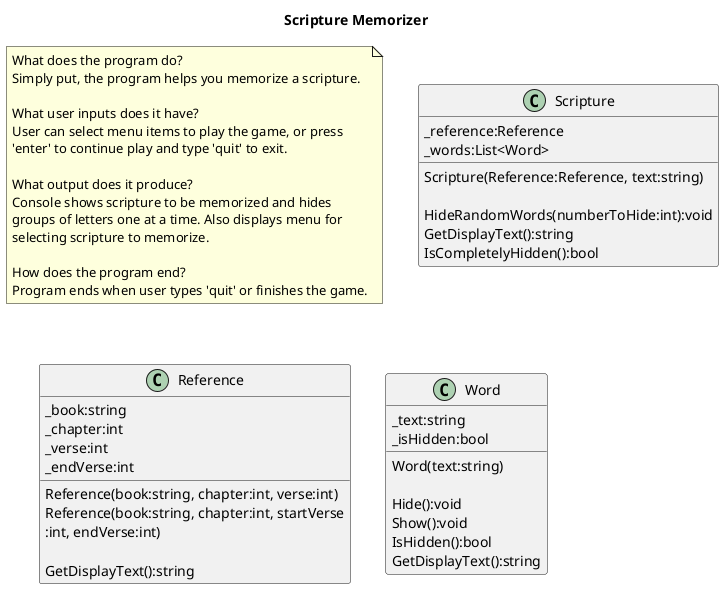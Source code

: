 @startuml ScriptureMemorizer

title Scripture Memorizer

note "What does the program do?\nSimply put, the program helps you memorize a scripture.\n\nWhat user inputs does it have?\nUser can select menu items to play the game, or press \n'enter' to continue play and type 'quit' to exit.\n\nWhat output does it produce?\nConsole shows scripture to be memorized and hides \ngroups of letters one at a time. Also displays menu for \nselecting scripture to memorize.\n\nHow does the program end?\nProgram ends when user types 'quit' or finishes the game." as Step4

class Scripture
{
    _reference:Reference
    _words:List<Word>
    
    Scripture(Reference:Reference, text:string)
    
    HideRandomWords(numberToHide:int):void
    GetDisplayText():string
    IsCompletelyHidden():bool
}

class Reference
{
    Reference(book:string, chapter:int, verse:int)
    Reference(book:string, chapter:int, startVerse\n:int, endVerse:int)

    GetDisplayText():string

    _book:string
    _chapter:int
    _verse:int
    _endVerse:int
}

class Word
{
    Word(text:string)

    Hide():void
    Show():void
    IsHidden():bool
    GetDisplayText():string

    _text:string
    _isHidden:bool
}

@enduml